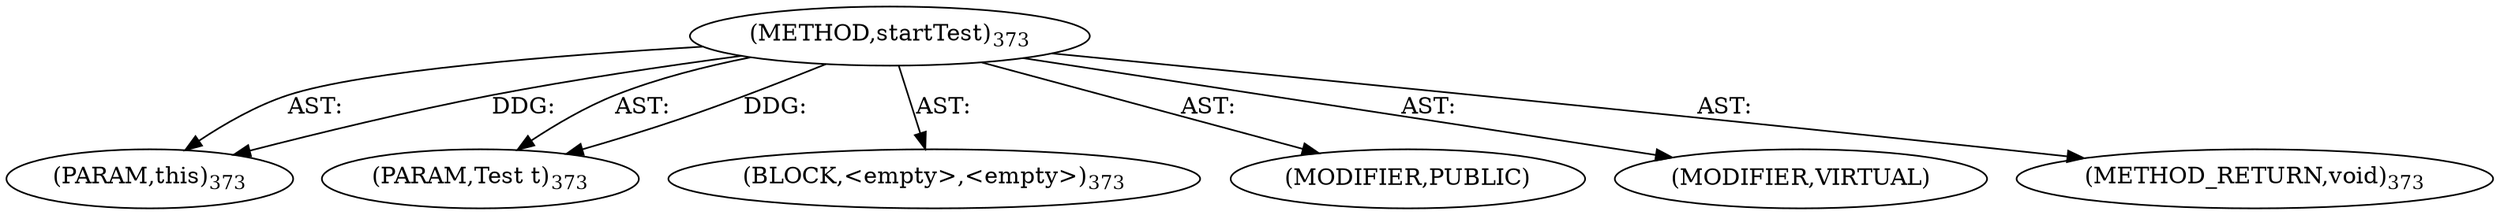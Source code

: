 digraph "startTest" {  
"111669149702" [label = <(METHOD,startTest)<SUB>373</SUB>> ]
"115964117019" [label = <(PARAM,this)<SUB>373</SUB>> ]
"115964117020" [label = <(PARAM,Test t)<SUB>373</SUB>> ]
"25769803813" [label = <(BLOCK,&lt;empty&gt;,&lt;empty&gt;)<SUB>373</SUB>> ]
"133143986211" [label = <(MODIFIER,PUBLIC)> ]
"133143986212" [label = <(MODIFIER,VIRTUAL)> ]
"128849018886" [label = <(METHOD_RETURN,void)<SUB>373</SUB>> ]
  "111669149702" -> "115964117019"  [ label = "AST: "] 
  "111669149702" -> "115964117020"  [ label = "AST: "] 
  "111669149702" -> "25769803813"  [ label = "AST: "] 
  "111669149702" -> "133143986211"  [ label = "AST: "] 
  "111669149702" -> "133143986212"  [ label = "AST: "] 
  "111669149702" -> "128849018886"  [ label = "AST: "] 
  "111669149702" -> "115964117019"  [ label = "DDG: "] 
  "111669149702" -> "115964117020"  [ label = "DDG: "] 
}
